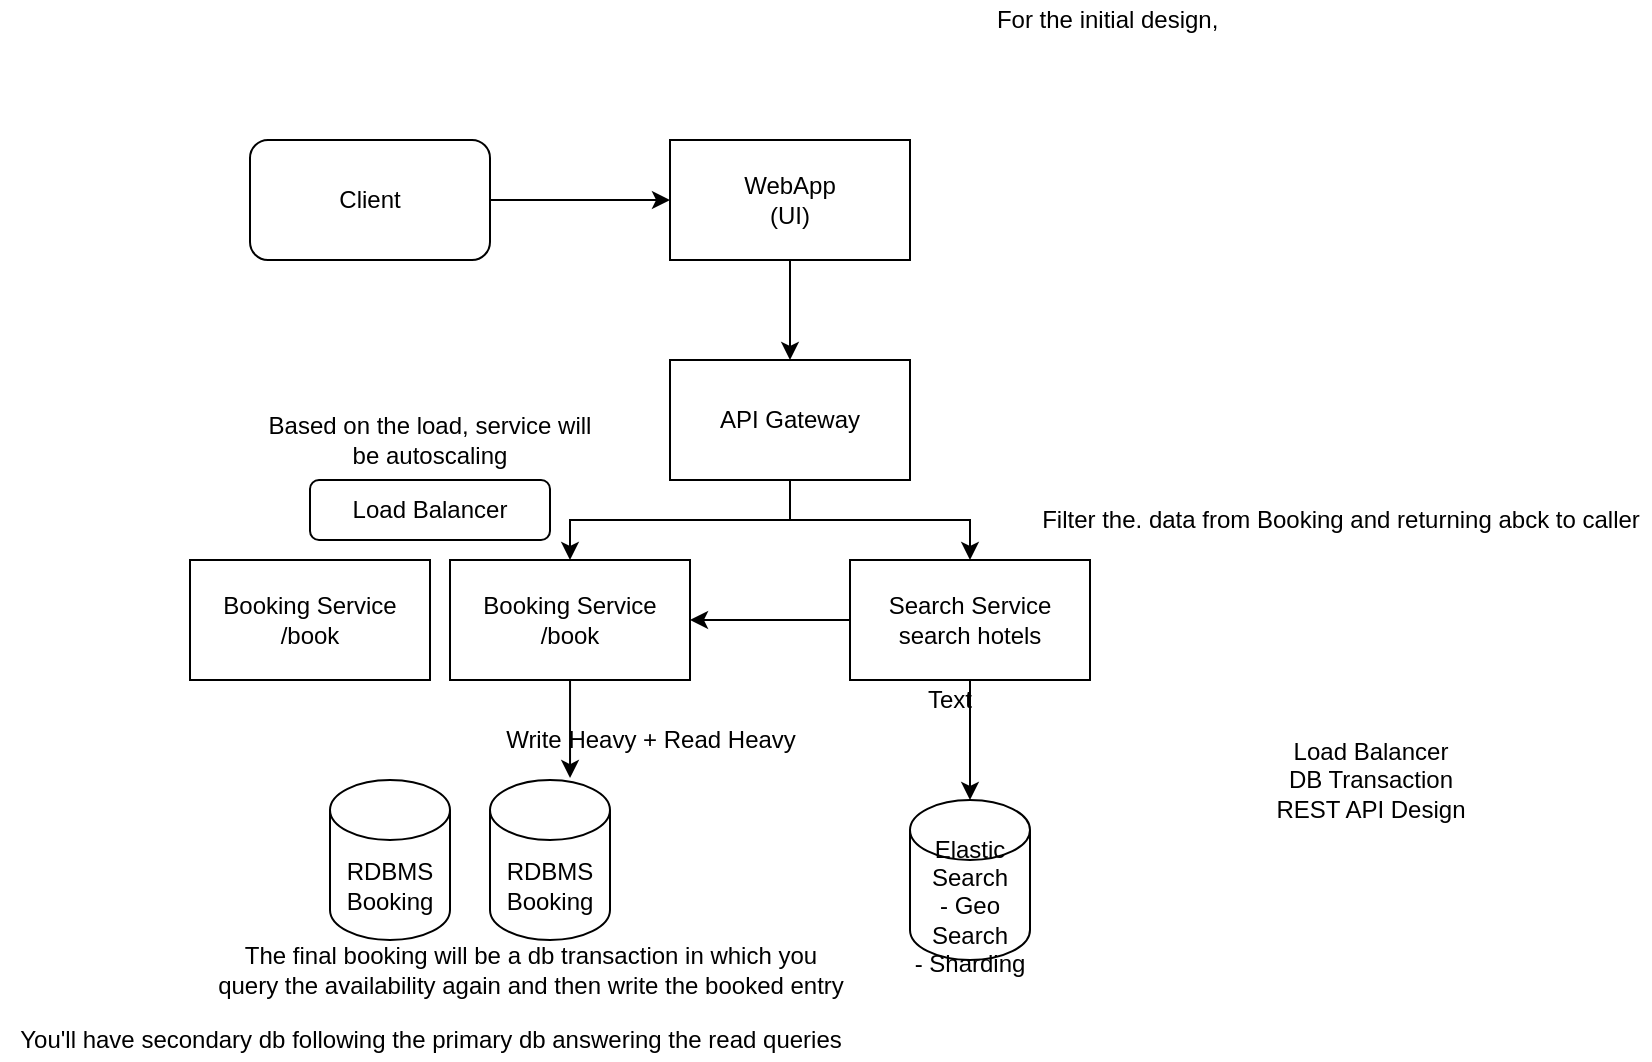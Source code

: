 <mxfile version="14.7.6" type="github">
  <diagram id="R12qof4a39tiVWxSPqpj" name="Page-1">
    <mxGraphModel dx="2143" dy="723" grid="1" gridSize="10" guides="1" tooltips="1" connect="1" arrows="1" fold="1" page="1" pageScale="1" pageWidth="850" pageHeight="1100" math="0" shadow="0">
      <root>
        <mxCell id="0" />
        <mxCell id="1" parent="0" />
        <mxCell id="8bFD1UBiYn1tdhBpt5cX-2" style="edgeStyle=orthogonalEdgeStyle;rounded=0;orthogonalLoop=1;jettySize=auto;html=1;" edge="1" parent="1" source="8bFD1UBiYn1tdhBpt5cX-1">
          <mxGeometry relative="1" as="geometry">
            <mxPoint x="280" y="210" as="targetPoint" />
          </mxGeometry>
        </mxCell>
        <mxCell id="8bFD1UBiYn1tdhBpt5cX-1" value="Client" style="rounded=1;whiteSpace=wrap;html=1;" vertex="1" parent="1">
          <mxGeometry x="70" y="180" width="120" height="60" as="geometry" />
        </mxCell>
        <mxCell id="8bFD1UBiYn1tdhBpt5cX-5" style="edgeStyle=orthogonalEdgeStyle;rounded=0;orthogonalLoop=1;jettySize=auto;html=1;" edge="1" parent="1" source="8bFD1UBiYn1tdhBpt5cX-4">
          <mxGeometry relative="1" as="geometry">
            <mxPoint x="340" y="290" as="targetPoint" />
          </mxGeometry>
        </mxCell>
        <mxCell id="8bFD1UBiYn1tdhBpt5cX-4" value="WebApp&lt;br&gt;(UI)" style="rounded=0;whiteSpace=wrap;html=1;" vertex="1" parent="1">
          <mxGeometry x="280" y="180" width="120" height="60" as="geometry" />
        </mxCell>
        <mxCell id="8bFD1UBiYn1tdhBpt5cX-11" style="edgeStyle=orthogonalEdgeStyle;rounded=0;orthogonalLoop=1;jettySize=auto;html=1;entryX=0.5;entryY=0;entryDx=0;entryDy=0;" edge="1" parent="1" source="8bFD1UBiYn1tdhBpt5cX-7" target="8bFD1UBiYn1tdhBpt5cX-9">
          <mxGeometry relative="1" as="geometry" />
        </mxCell>
        <mxCell id="8bFD1UBiYn1tdhBpt5cX-12" style="edgeStyle=orthogonalEdgeStyle;rounded=0;orthogonalLoop=1;jettySize=auto;html=1;entryX=0.5;entryY=0;entryDx=0;entryDy=0;" edge="1" parent="1" source="8bFD1UBiYn1tdhBpt5cX-7" target="8bFD1UBiYn1tdhBpt5cX-10">
          <mxGeometry relative="1" as="geometry" />
        </mxCell>
        <mxCell id="8bFD1UBiYn1tdhBpt5cX-7" value="API Gateway" style="rounded=0;whiteSpace=wrap;html=1;" vertex="1" parent="1">
          <mxGeometry x="280" y="290" width="120" height="60" as="geometry" />
        </mxCell>
        <mxCell id="8bFD1UBiYn1tdhBpt5cX-15" style="edgeStyle=orthogonalEdgeStyle;rounded=0;orthogonalLoop=1;jettySize=auto;html=1;entryX=0.667;entryY=-0.012;entryDx=0;entryDy=0;entryPerimeter=0;" edge="1" parent="1" source="8bFD1UBiYn1tdhBpt5cX-9" target="8bFD1UBiYn1tdhBpt5cX-13">
          <mxGeometry relative="1" as="geometry" />
        </mxCell>
        <mxCell id="8bFD1UBiYn1tdhBpt5cX-9" value="Booking Service&lt;br&gt;/book" style="rounded=0;whiteSpace=wrap;html=1;" vertex="1" parent="1">
          <mxGeometry x="170" y="390" width="120" height="60" as="geometry" />
        </mxCell>
        <mxCell id="8bFD1UBiYn1tdhBpt5cX-16" style="edgeStyle=orthogonalEdgeStyle;rounded=0;orthogonalLoop=1;jettySize=auto;html=1;" edge="1" parent="1" source="8bFD1UBiYn1tdhBpt5cX-10" target="8bFD1UBiYn1tdhBpt5cX-9">
          <mxGeometry relative="1" as="geometry" />
        </mxCell>
        <mxCell id="8bFD1UBiYn1tdhBpt5cX-22" style="edgeStyle=orthogonalEdgeStyle;rounded=0;orthogonalLoop=1;jettySize=auto;html=1;entryX=0.5;entryY=0;entryDx=0;entryDy=0;entryPerimeter=0;" edge="1" parent="1" source="8bFD1UBiYn1tdhBpt5cX-10" target="8bFD1UBiYn1tdhBpt5cX-18">
          <mxGeometry relative="1" as="geometry" />
        </mxCell>
        <mxCell id="8bFD1UBiYn1tdhBpt5cX-10" value="Search Service&lt;br&gt;search hotels" style="rounded=0;whiteSpace=wrap;html=1;" vertex="1" parent="1">
          <mxGeometry x="370" y="390" width="120" height="60" as="geometry" />
        </mxCell>
        <mxCell id="8bFD1UBiYn1tdhBpt5cX-13" value="RDBMS&lt;br&gt;Booking" style="shape=cylinder3;whiteSpace=wrap;html=1;boundedLbl=1;backgroundOutline=1;size=15;" vertex="1" parent="1">
          <mxGeometry x="190" y="500" width="60" height="80" as="geometry" />
        </mxCell>
        <mxCell id="8bFD1UBiYn1tdhBpt5cX-18" value="Elastic Search&lt;br&gt;- Geo Search&lt;br&gt;- Sharding" style="shape=cylinder3;whiteSpace=wrap;html=1;boundedLbl=1;backgroundOutline=1;size=15;" vertex="1" parent="1">
          <mxGeometry x="400" y="510" width="60" height="80" as="geometry" />
        </mxCell>
        <mxCell id="8bFD1UBiYn1tdhBpt5cX-23" value="Filter the. data from Booking and returning abck to caller" style="text;html=1;align=center;verticalAlign=middle;resizable=0;points=[];autosize=1;strokeColor=none;" vertex="1" parent="1">
          <mxGeometry x="460" y="360" width="310" height="20" as="geometry" />
        </mxCell>
        <mxCell id="8bFD1UBiYn1tdhBpt5cX-24" value="For the initial design,&amp;nbsp;" style="text;html=1;align=center;verticalAlign=middle;resizable=0;points=[];autosize=1;strokeColor=none;" vertex="1" parent="1">
          <mxGeometry x="435" y="110" width="130" height="20" as="geometry" />
        </mxCell>
        <mxCell id="8bFD1UBiYn1tdhBpt5cX-25" value="Booking Service&lt;br&gt;/book" style="rounded=0;whiteSpace=wrap;html=1;" vertex="1" parent="1">
          <mxGeometry x="40" y="390" width="120" height="60" as="geometry" />
        </mxCell>
        <mxCell id="8bFD1UBiYn1tdhBpt5cX-27" value="Load Balancer" style="rounded=1;whiteSpace=wrap;html=1;" vertex="1" parent="1">
          <mxGeometry x="100" y="350" width="120" height="30" as="geometry" />
        </mxCell>
        <mxCell id="8bFD1UBiYn1tdhBpt5cX-28" value="Based on the load, service will be autoscaling" style="text;html=1;strokeColor=none;fillColor=none;align=center;verticalAlign=middle;whiteSpace=wrap;rounded=0;" vertex="1" parent="1">
          <mxGeometry x="70" y="320" width="180" height="20" as="geometry" />
        </mxCell>
        <mxCell id="8bFD1UBiYn1tdhBpt5cX-29" value="Write Heavy + Read Heavy" style="text;html=1;align=center;verticalAlign=middle;resizable=0;points=[];autosize=1;strokeColor=none;" vertex="1" parent="1">
          <mxGeometry x="190" y="470" width="160" height="20" as="geometry" />
        </mxCell>
        <mxCell id="8bFD1UBiYn1tdhBpt5cX-31" value="RDBMS&lt;br&gt;Booking" style="shape=cylinder3;whiteSpace=wrap;html=1;boundedLbl=1;backgroundOutline=1;size=15;" vertex="1" parent="1">
          <mxGeometry x="110" y="500" width="60" height="80" as="geometry" />
        </mxCell>
        <mxCell id="8bFD1UBiYn1tdhBpt5cX-32" value="You&#39;ll have secondary db following the primary db answering the read queries" style="text;html=1;align=center;verticalAlign=middle;resizable=0;points=[];autosize=1;strokeColor=none;" vertex="1" parent="1">
          <mxGeometry x="-55" y="620" width="430" height="20" as="geometry" />
        </mxCell>
        <mxCell id="8bFD1UBiYn1tdhBpt5cX-35" value="The final booking will be a db transaction in which you &lt;br&gt;query the availability again and then write the booked entry" style="text;html=1;align=center;verticalAlign=middle;resizable=0;points=[];autosize=1;strokeColor=none;" vertex="1" parent="1">
          <mxGeometry x="45" y="580" width="330" height="30" as="geometry" />
        </mxCell>
        <mxCell id="8bFD1UBiYn1tdhBpt5cX-36" value="Load Balancer&lt;br&gt;DB Transaction&lt;br&gt;REST API Design&lt;br&gt;" style="text;html=1;align=center;verticalAlign=middle;resizable=0;points=[];autosize=1;strokeColor=none;" vertex="1" parent="1">
          <mxGeometry x="575" y="475" width="110" height="50" as="geometry" />
        </mxCell>
        <mxCell id="8bFD1UBiYn1tdhBpt5cX-37" value="Text" style="text;html=1;strokeColor=none;fillColor=none;align=center;verticalAlign=middle;whiteSpace=wrap;rounded=0;" vertex="1" parent="1">
          <mxGeometry x="400" y="450" width="40" height="20" as="geometry" />
        </mxCell>
      </root>
    </mxGraphModel>
  </diagram>
</mxfile>
